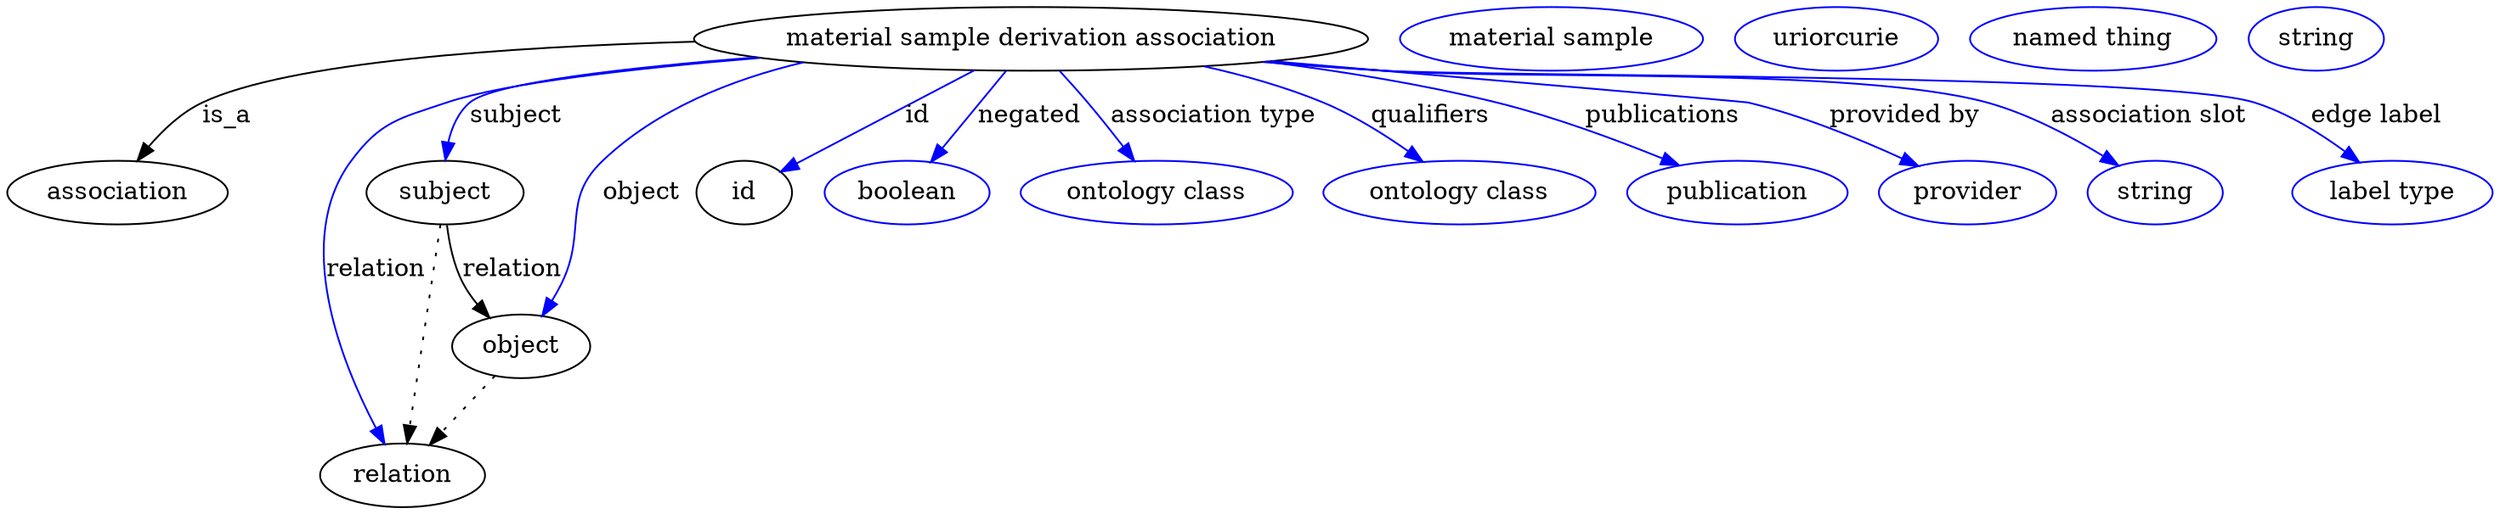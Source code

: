 digraph {
	graph [bb="0,0,1175.5,283"];
	node [label="\N"];
	"material sample derivation association"	 [height=0.5,
		label="material sample derivation association",
		pos="496.05,265",
		width=4.0982];
	association	 [height=0.5,
		pos="50.046,178",
		width=1.3902];
	"material sample derivation association" -> association	 [label=is_a,
		lp="103.05,221.5",
		pos="e,59.666,195.81 359.77,258.06 251.89,251.7 115.56,241.4 92.046,229 81.326,223.35 72.301,213.67 65.397,204.26"];
	subject	 [height=0.5,
		pos="203.05,178",
		width=0.99297];
	"material sample derivation association" -> subject	 [color=blue,
		label=subject,
		lp="241.55,221.5",
		pos="e,205.08,196.09 374.18,254.78 306.89,248.12 234.43,238.86 222.05,229 214.87,223.29 210.41,214.58 207.63,205.97",
		style=solid];
	relation	 [height=0.5,
		pos="185.05,18",
		width=1.0471];
	"material sample derivation association" -> relation	 [color=blue,
		label=relation,
		lp="167.05,134.5",
		pos="e,175.27,35.659 371.62,255.26 307.63,249.1 236.94,240.19 207.05,229 182.46,219.79 171.64,218.46 158.05,196 129.37,148.63 153.31,\
81.572 170.78,44.765",
		style=solid];
	object	 [height=0.5,
		pos="245.05,91",
		width=0.9027];
	"material sample derivation association" -> object	 [color=blue,
		label=object,
		lp="301.05,178",
		pos="e,253.2,108.44 425,249.16 371.59,235.96 304.3,216.11 284.05,196 261.11,173.22 272.73,157.14 261.05,127 259.86,123.94 258.55,120.76 \
257.22,117.62",
		style=solid];
	id	 [height=0.5,
		pos="354.05,178",
		width=0.75];
	"material sample derivation association" -> id	 [color=blue,
		label=id,
		lp="439.55,221.5",
		pos="e,373.95,190.19 466.97,247.18 442.36,232.11 407.29,210.62 382.78,195.6",
		style=solid];
	negated	 [color=blue,
		height=0.5,
		label=boolean,
		pos="437.05,178",
		width=1.0652];
	"material sample derivation association" -> negated	 [color=blue,
		label=negated,
		lp="492.55,221.5",
		pos="e,448.85,195.41 483.82,246.97 475.4,234.56 464.09,217.88 454.7,204.03",
		style=solid];
	"association type"	 [color=blue,
		height=0.5,
		label="ontology class",
		pos="555.05,178",
		width=1.7151];
	"material sample derivation association" -> "association type"	 [color=blue,
		label="association type",
		lp="574.05,221.5",
		pos="e,543.04,195.71 508.27,246.97 516.63,234.64 527.85,218.1 537.21,204.3",
		style=solid];
	qualifiers	 [color=blue,
		height=0.5,
		label="ontology class",
		pos="696.05,178",
		width=1.7151];
	"material sample derivation association" -> qualifiers	 [color=blue,
		label=qualifiers,
		lp="674.05,221.5",
		pos="e,675.16,195.14 566.84,249.13 585.26,243.83 604.76,237.15 622.05,229 637.79,221.57 653.86,210.93 666.99,201.29",
		style=solid];
	publications	 [color=blue,
		height=0.5,
		label=publication,
		pos="826.05,178",
		width=1.3902];
	"material sample derivation association" -> publications	 [color=blue,
		label=publications,
		lp="779.55,221.5",
		pos="e,796.15,192.73 598.39,251.97 632.38,246.41 670.18,238.87 704.05,229 732.52,220.7 763.33,207.79 786.86,197.03",
		style=solid];
	"provided by"	 [color=blue,
		height=0.5,
		label=provider,
		pos="934.05,178",
		width=1.1193];
	"material sample derivation association" -> "provided by"	 [color=blue,
		label="provided by",
		lp="894.05,221.5",
		pos="e,908.38,191.89 603.03,252.57 619.44,250.68 636.2,248.78 652.05,247 725.35,238.77 745.75,247.95 817.05,229 845.71,221.38 876.39,\
207.78 899.14,196.54",
		style=solid];
	"association slot"	 [color=blue,
		height=0.5,
		label=string,
		pos="1023,178",
		width=0.84854];
	"material sample derivation association" -> "association slot"	 [color=blue,
		label="association slot",
		lp="1008,221.5",
		pos="e,1003.7,192.07 600.44,252.22 617.67,250.32 635.35,248.5 652.05,247 713.92,241.44 871.43,246.49 931.05,229 954.03,222.26 977.61,\
209.04 995.14,197.75",
		style=solid];
	"edge label"	 [color=blue,
		height=0.5,
		label="label type",
		pos="1130,178",
		width=1.2638];
	"material sample derivation association" -> "edge label"	 [color=blue,
		label="edge label",
		lp="1111,221.5",
		pos="e,1111.6,194.64 599.16,252.07 616.78,250.15 634.92,248.37 652.05,247 741.18,239.87 969.1,256.95 1054,229 1072,223.08 1089.8,211.61 \
1103.6,201.04",
		style=solid];
	subject -> relation	 [pos="e,187.1,36.223 201.02,159.96 197.91,132.35 191.95,79.375 188.25,46.525",
		style=dotted];
	subject -> object	 [label=relation,
		lp="240.05,134.5",
		pos="e,231.43,107.49 207.18,159.99 209.85,149.97 213.81,137.45 219.05,127 220.95,123.2 223.24,119.37 225.66,115.69"];
	"material sample derivation association_subject"	 [color=blue,
		height=0.5,
		label="material sample",
		pos="729.05,265",
		width=1.8776];
	"material sample derivation association_relation"	 [color=blue,
		height=0.5,
		label=uriorcurie,
		pos="860.05,265",
		width=1.2638];
	object -> relation	 [pos="e,199.02,35.006 231.43,74.435 223.79,65.141 214.11,53.359 205.57,42.968",
		style=dotted];
	"material sample derivation association_object"	 [color=blue,
		height=0.5,
		label="named thing",
		pos="979.05,265",
		width=1.5346];
	association_id	 [color=blue,
		height=0.5,
		label=string,
		pos="1083,265",
		width=0.84854];
}
